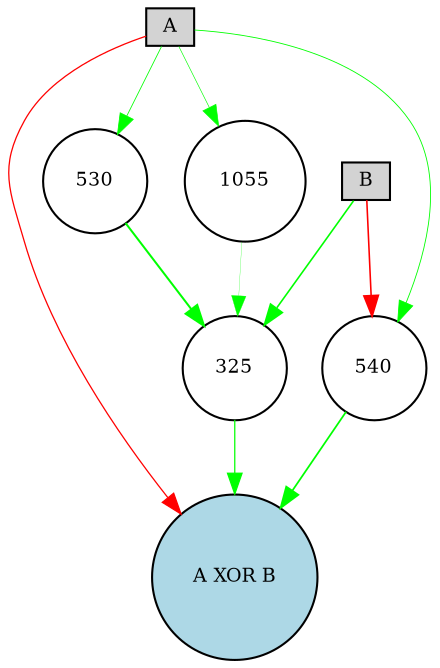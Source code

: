 digraph {
	node [fontsize=9 height=0.2 shape=circle width=0.2]
	A [fillcolor=lightgray shape=box style=filled]
	B [fillcolor=lightgray shape=box style=filled]
	"A XOR B" [fillcolor=lightblue style=filled]
	325 [fillcolor=white style=filled]
	530 [fillcolor=white style=filled]
	540 [fillcolor=white style=filled]
	1055 [fillcolor=white style=filled]
	A -> "A XOR B" [color=red penwidth=0.6116292113703913 style=solid]
	B -> 325 [color=green penwidth=0.7756306986436882 style=solid]
	325 -> "A XOR B" [color=green penwidth=0.5948661529679538 style=solid]
	A -> 530 [color=green penwidth=0.38887614806437987 style=solid]
	530 -> 325 [color=green penwidth=0.9671677439068483 style=solid]
	A -> 540 [color=green penwidth=0.41402217354939874 style=solid]
	540 -> "A XOR B" [color=green penwidth=0.8402517420556865 style=solid]
	A -> 1055 [color=green penwidth=0.30771384981680133 style=solid]
	1055 -> 325 [color=green penwidth=0.12311186689363038 style=solid]
	B -> 540 [color=red penwidth=0.7628147490707238 style=solid]
}
